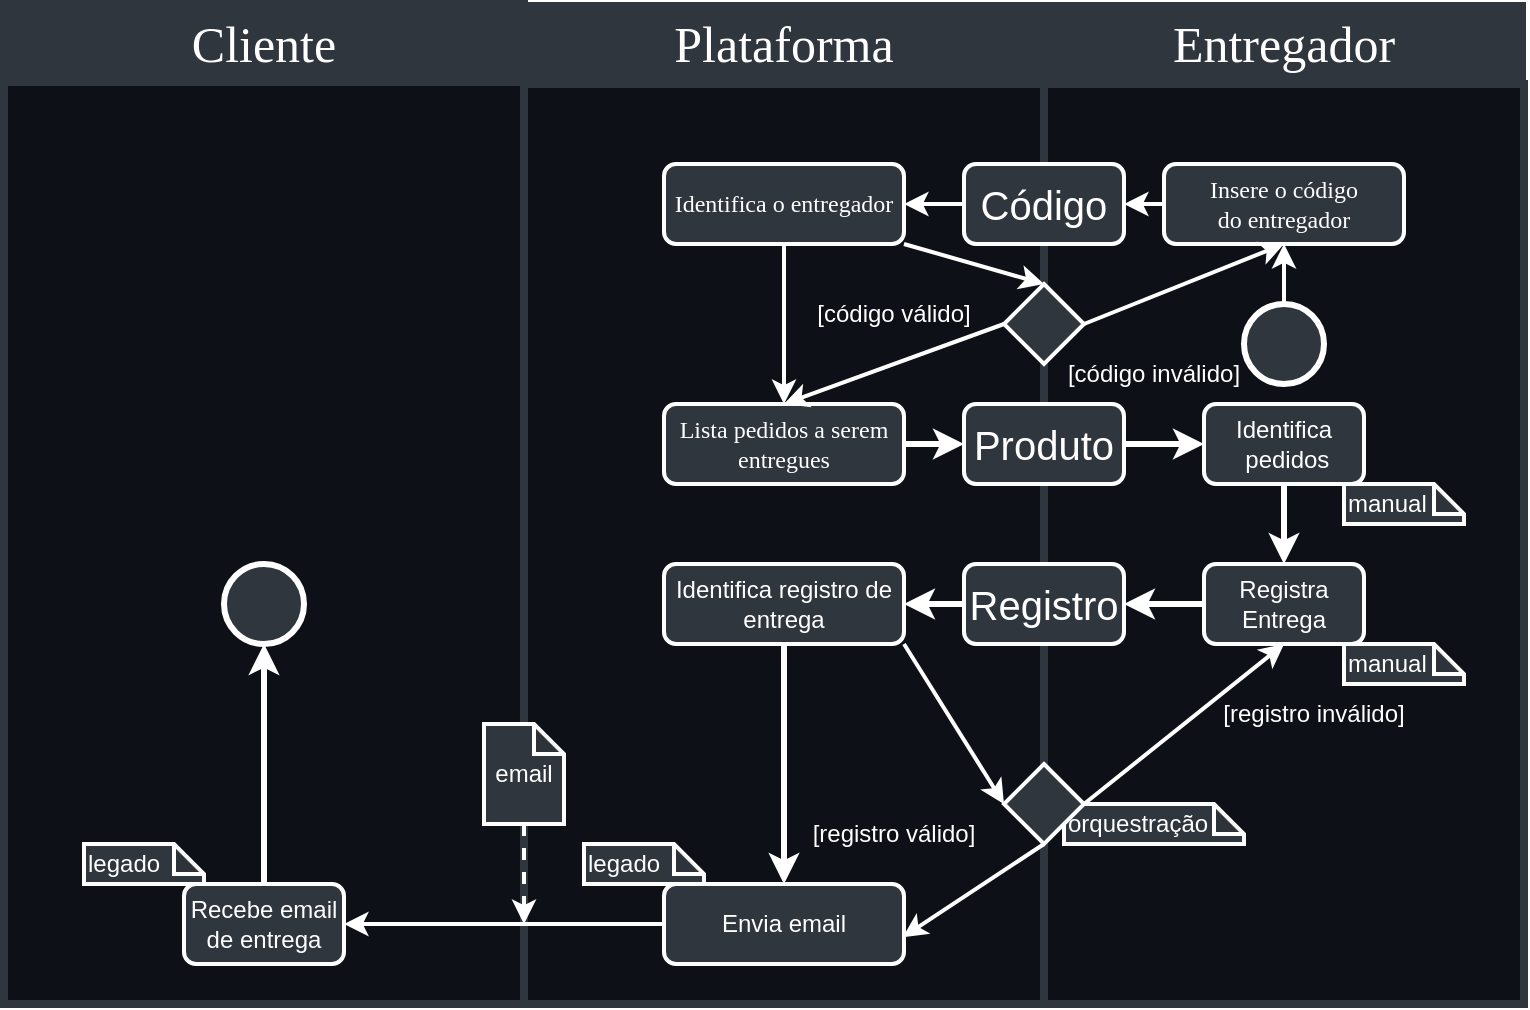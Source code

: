 <mxfile>
    <diagram id="ZAE3xiOWC9NIiP2LD7az" name="Página-1">
        <mxGraphModel dx="1664" dy="1951" grid="1" gridSize="10" guides="1" tooltips="1" connect="1" arrows="1" fold="1" page="1" pageScale="1" pageWidth="827" pageHeight="1169" math="0" shadow="0">
            <root>
                <mxCell id="0"/>
                <mxCell id="1" parent="0"/>
                <mxCell id="tcDIXBqvlnR5JHYDu6OE-17" value="" style="rounded=0;whiteSpace=wrap;html=1;fillColor=#0D1117;strokeColor=#30363D;strokeWidth=4;" parent="1" vertex="1">
                    <mxGeometry x="480" y="40" width="240" height="460" as="geometry"/>
                </mxCell>
                <mxCell id="tcDIXBqvlnR5JHYDu6OE-15" value="" style="rounded=0;whiteSpace=wrap;html=1;fillColor=#0D1117;strokeColor=#30363D;strokeWidth=4;" parent="1" vertex="1">
                    <mxGeometry x="220" y="40" width="260" height="460" as="geometry"/>
                </mxCell>
                <mxCell id="50" style="edgeStyle=none;html=1;exitX=0.5;exitY=0;exitDx=0;exitDy=0;entryX=0.5;entryY=1;entryDx=0;entryDy=0;strokeColor=#FFF;strokeWidth=2;" edge="1" parent="1" source="tcDIXBqvlnR5JHYDu6OE-2" target="41">
                    <mxGeometry relative="1" as="geometry"/>
                </mxCell>
                <mxCell id="tcDIXBqvlnR5JHYDu6OE-2" value="" style="ellipse;whiteSpace=wrap;html=1;strokeColor=#FFFFFF;strokeWidth=3;fillColor=#30363D;" parent="1" vertex="1">
                    <mxGeometry x="580" y="150" width="40" height="40" as="geometry"/>
                </mxCell>
                <mxCell id="tcDIXBqvlnR5JHYDu6OE-6" style="edgeStyle=orthogonalEdgeStyle;rounded=0;orthogonalLoop=1;jettySize=auto;html=1;entryX=0;entryY=0.5;entryDx=0;entryDy=0;strokeWidth=3;strokeColor=#FFFFFF;" parent="1" source="tcDIXBqvlnR5JHYDu6OE-3" target="tcDIXBqvlnR5JHYDu6OE-5" edge="1">
                    <mxGeometry relative="1" as="geometry"/>
                </mxCell>
                <mxCell id="tcDIXBqvlnR5JHYDu6OE-8" style="edgeStyle=orthogonalEdgeStyle;rounded=0;orthogonalLoop=1;jettySize=auto;html=1;exitX=1;exitY=0.5;exitDx=0;exitDy=0;entryX=0;entryY=0.5;entryDx=0;entryDy=0;strokeWidth=3;strokeColor=#FFFFFF;" parent="1" source="tcDIXBqvlnR5JHYDu6OE-5" target="tcDIXBqvlnR5JHYDu6OE-7" edge="1">
                    <mxGeometry relative="1" as="geometry"/>
                </mxCell>
                <mxCell id="tcDIXBqvlnR5JHYDu6OE-5" value="&lt;font color=&quot;#ffffff&quot; style=&quot;font-size: 20px&quot;&gt;Produto&lt;/font&gt;" style="rounded=1;whiteSpace=wrap;html=1;fillColor=#30363D;strokeColor=#FFFFFF;strokeWidth=2;" parent="1" vertex="1">
                    <mxGeometry x="440" y="200" width="80" height="40" as="geometry"/>
                </mxCell>
                <mxCell id="tcDIXBqvlnR5JHYDu6OE-10" style="edgeStyle=orthogonalEdgeStyle;rounded=0;orthogonalLoop=1;jettySize=auto;html=1;exitX=0.5;exitY=1;exitDx=0;exitDy=0;entryX=0.5;entryY=0;entryDx=0;entryDy=0;strokeWidth=3;strokeColor=#FFFFFF;" parent="1" source="tcDIXBqvlnR5JHYDu6OE-7" target="tcDIXBqvlnR5JHYDu6OE-9" edge="1">
                    <mxGeometry relative="1" as="geometry"/>
                </mxCell>
                <mxCell id="tcDIXBqvlnR5JHYDu6OE-7" value="&lt;font color=&quot;#ffffff&quot;&gt;Identifica&lt;br&gt;&amp;nbsp;pedidos&lt;/font&gt;" style="rounded=1;whiteSpace=wrap;html=1;fillColor=#30363D;strokeColor=#FFFFFF;strokeWidth=2;" parent="1" vertex="1">
                    <mxGeometry x="560" y="200" width="80" height="40" as="geometry"/>
                </mxCell>
                <mxCell id="tcDIXBqvlnR5JHYDu6OE-12" style="edgeStyle=orthogonalEdgeStyle;rounded=0;orthogonalLoop=1;jettySize=auto;html=1;exitX=0;exitY=0.5;exitDx=0;exitDy=0;entryX=1;entryY=0.5;entryDx=0;entryDy=0;strokeWidth=3;strokeColor=#FFFFFF;" parent="1" source="tcDIXBqvlnR5JHYDu6OE-9" target="tcDIXBqvlnR5JHYDu6OE-11" edge="1">
                    <mxGeometry relative="1" as="geometry"/>
                </mxCell>
                <mxCell id="tcDIXBqvlnR5JHYDu6OE-9" value="&lt;font color=&quot;#ffffff&quot;&gt;Registra Entrega&lt;/font&gt;" style="rounded=1;whiteSpace=wrap;html=1;fillColor=#30363D;strokeColor=#FFFFFF;strokeWidth=2;" parent="1" vertex="1">
                    <mxGeometry x="560" y="280" width="80" height="40" as="geometry"/>
                </mxCell>
                <mxCell id="tcDIXBqvlnR5JHYDu6OE-14" style="edgeStyle=orthogonalEdgeStyle;rounded=0;orthogonalLoop=1;jettySize=auto;html=1;exitX=0;exitY=0.5;exitDx=0;exitDy=0;entryX=1;entryY=0.5;entryDx=0;entryDy=0;strokeWidth=3;strokeColor=#FFFFFF;" parent="1" source="tcDIXBqvlnR5JHYDu6OE-11" target="tcDIXBqvlnR5JHYDu6OE-13" edge="1">
                    <mxGeometry relative="1" as="geometry"/>
                </mxCell>
                <mxCell id="tcDIXBqvlnR5JHYDu6OE-11" value="&lt;font style=&quot;font-size: 20px&quot; color=&quot;#ffffff&quot;&gt;Registro&lt;/font&gt;" style="rounded=1;whiteSpace=wrap;html=1;fillColor=#30363D;strokeWidth=2;strokeColor=#FFFFFF;" parent="1" vertex="1">
                    <mxGeometry x="440" y="280" width="80" height="40" as="geometry"/>
                </mxCell>
                <mxCell id="tcDIXBqvlnR5JHYDu6OE-30" style="edgeStyle=orthogonalEdgeStyle;rounded=0;orthogonalLoop=1;jettySize=auto;html=1;fontFamily=Verdana;fontSize=20;fontColor=#FFFFFF;strokeColor=#FFFFFF;strokeWidth=3;" parent="1" source="tcDIXBqvlnR5JHYDu6OE-13" target="tcDIXBqvlnR5JHYDu6OE-22" edge="1">
                    <mxGeometry relative="1" as="geometry"/>
                </mxCell>
                <mxCell id="24" style="edgeStyle=none;html=1;exitX=1;exitY=1;exitDx=0;exitDy=0;entryX=0;entryY=0.5;entryDx=0;entryDy=0;strokeWidth=2;strokeColor=#FFFFFF;" parent="1" source="tcDIXBqvlnR5JHYDu6OE-13" target="23" edge="1">
                    <mxGeometry relative="1" as="geometry"/>
                </mxCell>
                <mxCell id="tcDIXBqvlnR5JHYDu6OE-13" value="&lt;font color=&quot;#ffffff&quot;&gt;Identifica registro de entrega&lt;/font&gt;" style="rounded=1;whiteSpace=wrap;html=1;fillColor=#30363D;strokeColor=#FFFFFF;strokeWidth=2;" parent="1" vertex="1">
                    <mxGeometry x="290" y="280" width="120" height="40" as="geometry"/>
                </mxCell>
                <mxCell id="tcDIXBqvlnR5JHYDu6OE-18" value="&lt;font color=&quot;#ffffff&quot; face=&quot;Verdana&quot; style=&quot;font-size: 25px&quot;&gt;Plataforma&lt;/font&gt;" style="rounded=0;whiteSpace=wrap;html=1;strokeColor=#30363D;fillColor=#30363D;strokeWidth=2;" parent="1" vertex="1">
                    <mxGeometry x="220" width="260" height="40" as="geometry"/>
                </mxCell>
                <mxCell id="tcDIXBqvlnR5JHYDu6OE-19" value="&lt;font color=&quot;#ffffff&quot; face=&quot;Verdana&quot; style=&quot;font-size: 25px&quot;&gt;Entregador&lt;/font&gt;" style="rounded=0;whiteSpace=wrap;html=1;strokeColor=#30363D;fillColor=#30363D;strokeWidth=2;" parent="1" vertex="1">
                    <mxGeometry x="480" width="240" height="40" as="geometry"/>
                </mxCell>
                <mxCell id="tcDIXBqvlnR5JHYDu6OE-20" value="" style="rounded=0;whiteSpace=wrap;html=1;fillColor=#0D1117;strokeColor=#30363D;strokeWidth=4;" parent="1" vertex="1">
                    <mxGeometry x="-40" width="260" height="500" as="geometry"/>
                </mxCell>
                <mxCell id="tcDIXBqvlnR5JHYDu6OE-21" value="&lt;font color=&quot;#ffffff&quot; style=&quot;font-size: 25px&quot; face=&quot;Verdana&quot;&gt;Cliente&lt;/font&gt;" style="rounded=0;whiteSpace=wrap;html=1;fillColor=#30363D;strokeColor=#30363D;strokeWidth=2;" parent="1" vertex="1">
                    <mxGeometry x="-40" width="260" height="40" as="geometry"/>
                </mxCell>
                <mxCell id="33" style="edgeStyle=none;html=1;exitX=0;exitY=0.5;exitDx=0;exitDy=0;entryX=1;entryY=0.5;entryDx=0;entryDy=0;strokeWidth=2;strokeColor=#FFF;" parent="1" source="tcDIXBqvlnR5JHYDu6OE-22" target="tcDIXBqvlnR5JHYDu6OE-26" edge="1">
                    <mxGeometry relative="1" as="geometry"/>
                </mxCell>
                <mxCell id="tcDIXBqvlnR5JHYDu6OE-34" style="edgeStyle=orthogonalEdgeStyle;rounded=0;orthogonalLoop=1;jettySize=auto;html=1;entryX=0.5;entryY=1;entryDx=0;entryDy=0;fontFamily=Verdana;fontSize=20;fontColor=#FFFFFF;strokeColor=#FFFFFF;strokeWidth=3;" parent="1" source="tcDIXBqvlnR5JHYDu6OE-26" target="tcDIXBqvlnR5JHYDu6OE-32" edge="1">
                    <mxGeometry relative="1" as="geometry"/>
                </mxCell>
                <mxCell id="tcDIXBqvlnR5JHYDu6OE-26" value="&lt;font color=&quot;#ffffff&quot;&gt;Recebe email de entrega&lt;/font&gt;" style="rounded=1;whiteSpace=wrap;html=1;fillColor=#30363D;strokeColor=#FFFFFF;strokeWidth=2;" parent="1" vertex="1">
                    <mxGeometry x="50" y="440" width="80" height="40" as="geometry"/>
                </mxCell>
                <mxCell id="tcDIXBqvlnR5JHYDu6OE-32" value="" style="ellipse;whiteSpace=wrap;html=1;strokeColor=#FFFFFF;strokeWidth=3;fillColor=#30363D;" parent="1" vertex="1">
                    <mxGeometry x="70" y="280" width="40" height="40" as="geometry"/>
                </mxCell>
                <mxCell id="27" style="edgeStyle=none;html=1;exitX=1;exitY=0.5;exitDx=0;exitDy=0;entryX=0.5;entryY=1;entryDx=0;entryDy=0;strokeWidth=2;strokeColor=#FFFFFF;" parent="1" source="23" target="tcDIXBqvlnR5JHYDu6OE-9" edge="1">
                    <mxGeometry relative="1" as="geometry"/>
                </mxCell>
                <mxCell id="29" style="edgeStyle=none;html=1;exitX=0.5;exitY=1;exitDx=0;exitDy=0;entryX=0.995;entryY=0.665;entryDx=0;entryDy=0;entryPerimeter=0;strokeWidth=2;strokeColor=#FFF;" parent="1" source="23" target="tcDIXBqvlnR5JHYDu6OE-22" edge="1">
                    <mxGeometry relative="1" as="geometry"/>
                </mxCell>
                <mxCell id="25" value="&lt;font color=&quot;#ffffff&quot;&gt;[registro inválido]&lt;/font&gt;" style="text;html=1;strokeColor=none;fillColor=none;align=center;verticalAlign=middle;whiteSpace=wrap;rounded=0;" parent="1" vertex="1">
                    <mxGeometry x="550" y="340" width="130" height="30" as="geometry"/>
                </mxCell>
                <mxCell id="28" value="&lt;font color=&quot;#ffffff&quot;&gt;[registro válido]&lt;/font&gt;" style="text;html=1;strokeColor=none;fillColor=none;align=center;verticalAlign=middle;whiteSpace=wrap;rounded=0;" parent="1" vertex="1">
                    <mxGeometry x="340" y="400" width="130" height="30" as="geometry"/>
                </mxCell>
                <mxCell id="32" style="edgeStyle=none;html=1;strokeWidth=2;dashed=1;strokeColor=#FFF;" parent="1" source="31" edge="1">
                    <mxGeometry relative="1" as="geometry">
                        <mxPoint x="220" y="460" as="targetPoint"/>
                    </mxGeometry>
                </mxCell>
                <mxCell id="31" value="&lt;font color=&quot;#ffffff&quot;&gt;email&lt;/font&gt;" style="shape=note;whiteSpace=wrap;html=1;backgroundOutline=1;darkOpacity=0.05;strokeWidth=2;fillColor=#30363D;size=15;strokeColor=#FFF;" parent="1" vertex="1">
                    <mxGeometry x="200" y="360" width="40" height="50" as="geometry"/>
                </mxCell>
                <mxCell id="34" value="&lt;font color=&quot;#ffffff&quot;&gt;manual&lt;/font&gt;" style="shape=note;whiteSpace=wrap;html=1;backgroundOutline=1;darkOpacity=0.05;strokeWidth=2;fillColor=#30363D;size=15;strokeColor=#FFF;align=left;" vertex="1" parent="1">
                    <mxGeometry x="630" y="320" width="60" height="20" as="geometry"/>
                </mxCell>
                <mxCell id="tcDIXBqvlnR5JHYDu6OE-3" value="&lt;font color=&quot;#ffffff&quot; face=&quot;Verdana&quot;&gt;Lista pedidos a serem entregues&lt;/font&gt;" style="rounded=1;whiteSpace=wrap;html=1;fillColor=#30363D;strokeColor=#FFFFFF;strokeWidth=2;" parent="1" vertex="1">
                    <mxGeometry x="290" y="200" width="120" height="40" as="geometry"/>
                </mxCell>
                <mxCell id="35" value="&lt;font color=&quot;#ffffff&quot;&gt;orquestração&lt;/font&gt;" style="shape=note;whiteSpace=wrap;html=1;backgroundOutline=1;darkOpacity=0.05;strokeWidth=2;fillColor=#30363D;size=15;strokeColor=#FFF;align=left;" vertex="1" parent="1">
                    <mxGeometry x="490" y="400" width="90" height="20" as="geometry"/>
                </mxCell>
                <mxCell id="23" value="" style="rhombus;whiteSpace=wrap;html=1;fillColor=#30363D;strokeWidth=2;strokeColor=#FFFFFF;" parent="1" vertex="1">
                    <mxGeometry x="460" y="380" width="40" height="40" as="geometry"/>
                </mxCell>
                <mxCell id="36" value="&lt;font color=&quot;#ffffff&quot;&gt;legado&lt;/font&gt;" style="shape=note;whiteSpace=wrap;html=1;backgroundOutline=1;darkOpacity=0.05;strokeWidth=2;fillColor=#30363D;size=15;strokeColor=#FFF;align=left;" vertex="1" parent="1">
                    <mxGeometry x="250" y="420" width="60" height="20" as="geometry"/>
                </mxCell>
                <mxCell id="tcDIXBqvlnR5JHYDu6OE-22" value="&lt;font color=&quot;#ffffff&quot;&gt;Envia email&lt;/font&gt;" style="rounded=1;whiteSpace=wrap;html=1;fillColor=#30363D;strokeColor=#FFFFFF;strokeWidth=2;" parent="1" vertex="1">
                    <mxGeometry x="290" y="440" width="120" height="40" as="geometry"/>
                </mxCell>
                <mxCell id="37" value="&lt;font color=&quot;#ffffff&quot;&gt;manual&lt;/font&gt;" style="shape=note;whiteSpace=wrap;html=1;backgroundOutline=1;darkOpacity=0.05;strokeWidth=2;fillColor=#30363D;size=15;strokeColor=#FFF;align=left;" vertex="1" parent="1">
                    <mxGeometry x="630" y="240" width="60" height="20" as="geometry"/>
                </mxCell>
                <mxCell id="38" value="&lt;font color=&quot;#ffffff&quot;&gt;legado&lt;/font&gt;" style="shape=note;whiteSpace=wrap;html=1;backgroundOutline=1;darkOpacity=0.05;strokeWidth=2;fillColor=#30363D;size=15;strokeColor=#FFF;align=left;" vertex="1" parent="1">
                    <mxGeometry y="420" width="60" height="20" as="geometry"/>
                </mxCell>
                <mxCell id="46" style="edgeStyle=none;html=1;exitX=0;exitY=0.5;exitDx=0;exitDy=0;entryX=1;entryY=0.5;entryDx=0;entryDy=0;strokeWidth=2;strokeColor=#FFF;" edge="1" parent="1" source="41" target="45">
                    <mxGeometry relative="1" as="geometry"/>
                </mxCell>
                <mxCell id="41" value="&lt;font color=&quot;#ffffff&quot; face=&quot;Verdana&quot;&gt;Insere o código&lt;br&gt;do entregador&lt;br&gt;&lt;/font&gt;" style="rounded=1;whiteSpace=wrap;html=1;fillColor=#30363D;strokeColor=#FFFFFF;strokeWidth=2;" vertex="1" parent="1">
                    <mxGeometry x="540" y="80" width="120" height="40" as="geometry"/>
                </mxCell>
                <mxCell id="49" style="edgeStyle=none;html=1;exitX=0.5;exitY=1;exitDx=0;exitDy=0;entryX=0.5;entryY=0;entryDx=0;entryDy=0;strokeWidth=2;strokeColor=#FFF;" edge="1" parent="1" source="43" target="tcDIXBqvlnR5JHYDu6OE-3">
                    <mxGeometry relative="1" as="geometry"/>
                </mxCell>
                <mxCell id="58" style="edgeStyle=none;html=1;exitX=1;exitY=1;exitDx=0;exitDy=0;entryX=0.5;entryY=0;entryDx=0;entryDy=0;strokeColor=#FFF;strokeWidth=2;" edge="1" parent="1" source="43" target="53">
                    <mxGeometry relative="1" as="geometry"/>
                </mxCell>
                <mxCell id="43" value="&lt;font color=&quot;#ffffff&quot; face=&quot;Verdana&quot;&gt;Identifica o entregador&lt;br&gt;&lt;/font&gt;" style="rounded=1;whiteSpace=wrap;html=1;fillColor=#30363D;strokeColor=#FFFFFF;strokeWidth=2;" vertex="1" parent="1">
                    <mxGeometry x="290" y="80" width="120" height="40" as="geometry"/>
                </mxCell>
                <mxCell id="48" style="edgeStyle=none;html=1;exitX=0;exitY=0.5;exitDx=0;exitDy=0;entryX=1;entryY=0.5;entryDx=0;entryDy=0;strokeWidth=2;strokeColor=#FFF;" edge="1" parent="1" source="45" target="43">
                    <mxGeometry relative="1" as="geometry"/>
                </mxCell>
                <mxCell id="45" value="&lt;font color=&quot;#ffffff&quot; style=&quot;font-size: 20px&quot;&gt;Código&lt;/font&gt;" style="rounded=1;whiteSpace=wrap;html=1;fillColor=#30363D;strokeColor=#FFFFFF;strokeWidth=2;" vertex="1" parent="1">
                    <mxGeometry x="440" y="80" width="80" height="40" as="geometry"/>
                </mxCell>
                <mxCell id="54" style="edgeStyle=none;html=1;exitX=1;exitY=0.5;exitDx=0;exitDy=0;entryX=0.5;entryY=1;entryDx=0;entryDy=0;strokeColor=#FFF;strokeWidth=2;" edge="1" parent="1" source="53" target="41">
                    <mxGeometry relative="1" as="geometry"/>
                </mxCell>
                <mxCell id="59" style="edgeStyle=none;html=1;exitX=0;exitY=0.5;exitDx=0;exitDy=0;entryX=0.5;entryY=0;entryDx=0;entryDy=0;strokeColor=#FFF;strokeWidth=2;" edge="1" parent="1" source="53" target="tcDIXBqvlnR5JHYDu6OE-3">
                    <mxGeometry relative="1" as="geometry"/>
                </mxCell>
                <mxCell id="53" value="" style="rhombus;whiteSpace=wrap;html=1;fillColor=#30363D;strokeWidth=2;strokeColor=#FFFFFF;" vertex="1" parent="1">
                    <mxGeometry x="460" y="140" width="40" height="40" as="geometry"/>
                </mxCell>
                <mxCell id="56" value="&lt;font color=&quot;#ffffff&quot;&gt;[código inválido]&lt;/font&gt;" style="text;html=1;strokeColor=none;fillColor=none;align=center;verticalAlign=middle;whiteSpace=wrap;rounded=0;" vertex="1" parent="1">
                    <mxGeometry x="470" y="170" width="130" height="30" as="geometry"/>
                </mxCell>
                <mxCell id="57" value="&lt;font color=&quot;#ffffff&quot;&gt;[código válido]&lt;/font&gt;" style="text;html=1;strokeColor=none;fillColor=none;align=center;verticalAlign=middle;whiteSpace=wrap;rounded=0;" vertex="1" parent="1">
                    <mxGeometry x="340" y="140" width="130" height="30" as="geometry"/>
                </mxCell>
            </root>
        </mxGraphModel>
    </diagram>
</mxfile>